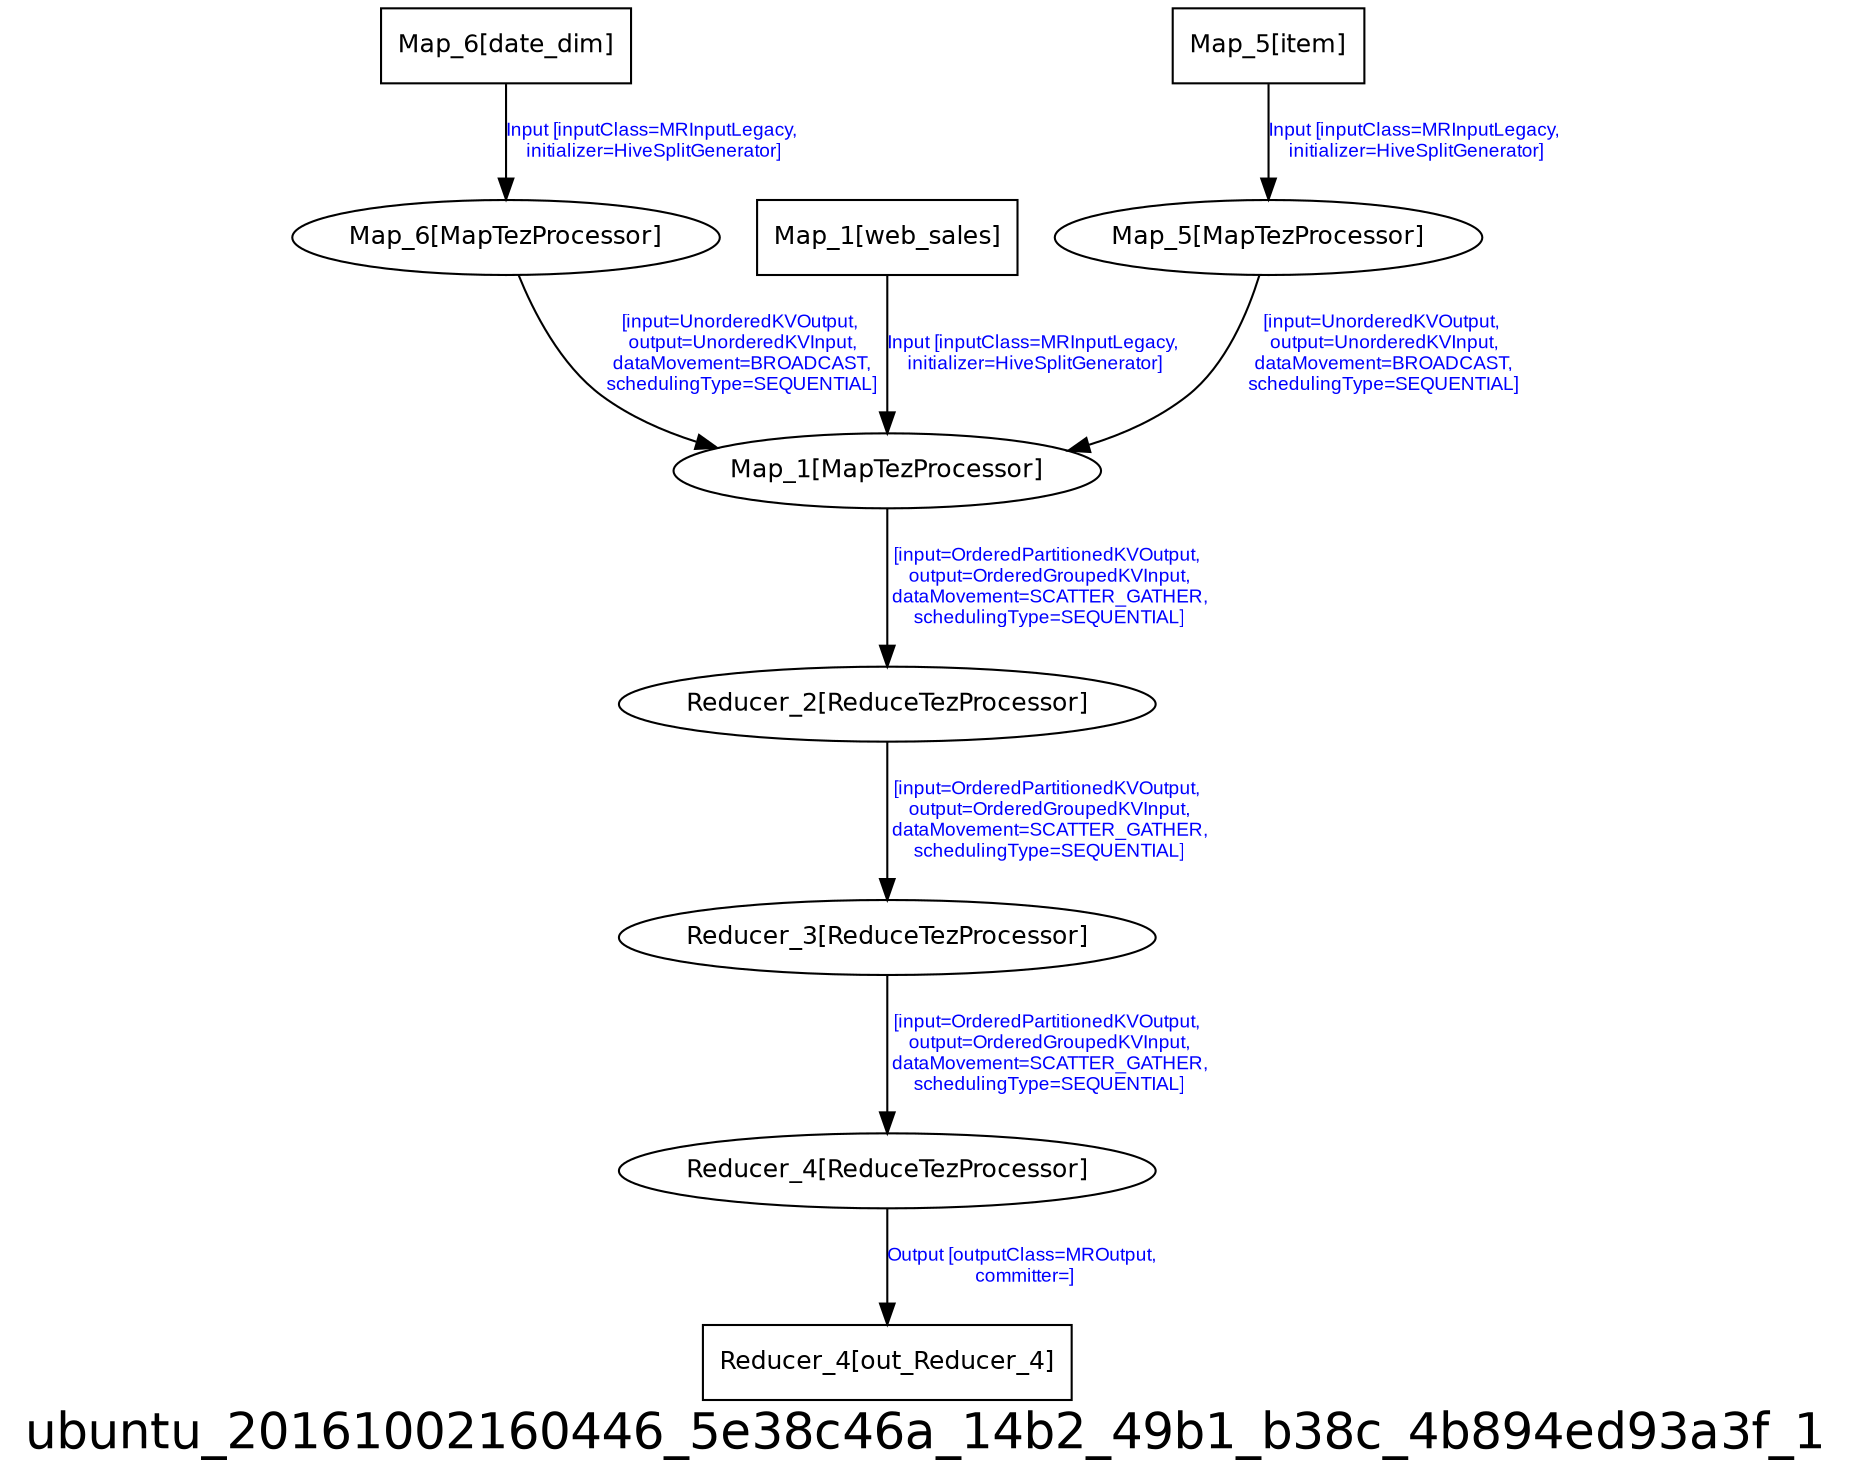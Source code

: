 digraph ubuntu_20161002160446_5e38c46a_14b2_49b1_b38c_4b894ed93a3f_1 {
graph [ label="ubuntu_20161002160446_5e38c46a_14b2_49b1_b38c_4b894ed93a3f_1", fontsize=24, fontname=Helvetica];
node [fontsize=12, fontname=Helvetica];
edge [fontsize=9, fontcolor=blue, fontname=Arial];
"ubuntu_20161002160446_5e38c46a_14b2_49b1_b38c_4b894ed93a3f_1.Map_6_date_dim" [ label = "Map_6[date_dim]", shape = "box" ];
"ubuntu_20161002160446_5e38c46a_14b2_49b1_b38c_4b894ed93a3f_1.Map_6_date_dim" -> "ubuntu_20161002160446_5e38c46a_14b2_49b1_b38c_4b894ed93a3f_1.Map_6" [ label = "Input [inputClass=MRInputLegacy,\n initializer=HiveSplitGenerator]" ];
"ubuntu_20161002160446_5e38c46a_14b2_49b1_b38c_4b894ed93a3f_1.Reducer_3" [ label = "Reducer_3[ReduceTezProcessor]" ];
"ubuntu_20161002160446_5e38c46a_14b2_49b1_b38c_4b894ed93a3f_1.Reducer_3" -> "ubuntu_20161002160446_5e38c46a_14b2_49b1_b38c_4b894ed93a3f_1.Reducer_4" [ label = "[input=OrderedPartitionedKVOutput,\n output=OrderedGroupedKVInput,\n dataMovement=SCATTER_GATHER,\n schedulingType=SEQUENTIAL]" ];
"ubuntu_20161002160446_5e38c46a_14b2_49b1_b38c_4b894ed93a3f_1.Map_6" [ label = "Map_6[MapTezProcessor]" ];
"ubuntu_20161002160446_5e38c46a_14b2_49b1_b38c_4b894ed93a3f_1.Map_6" -> "ubuntu_20161002160446_5e38c46a_14b2_49b1_b38c_4b894ed93a3f_1.Map_1" [ label = "[input=UnorderedKVOutput,\n output=UnorderedKVInput,\n dataMovement=BROADCAST,\n schedulingType=SEQUENTIAL]" ];
"ubuntu_20161002160446_5e38c46a_14b2_49b1_b38c_4b894ed93a3f_1.Reducer_2" [ label = "Reducer_2[ReduceTezProcessor]" ];
"ubuntu_20161002160446_5e38c46a_14b2_49b1_b38c_4b894ed93a3f_1.Reducer_2" -> "ubuntu_20161002160446_5e38c46a_14b2_49b1_b38c_4b894ed93a3f_1.Reducer_3" [ label = "[input=OrderedPartitionedKVOutput,\n output=OrderedGroupedKVInput,\n dataMovement=SCATTER_GATHER,\n schedulingType=SEQUENTIAL]" ];
"ubuntu_20161002160446_5e38c46a_14b2_49b1_b38c_4b894ed93a3f_1.Reducer_4_out_Reducer_4" [ label = "Reducer_4[out_Reducer_4]", shape = "box" ];
"ubuntu_20161002160446_5e38c46a_14b2_49b1_b38c_4b894ed93a3f_1.Map_1_web_sales" [ label = "Map_1[web_sales]", shape = "box" ];
"ubuntu_20161002160446_5e38c46a_14b2_49b1_b38c_4b894ed93a3f_1.Map_1_web_sales" -> "ubuntu_20161002160446_5e38c46a_14b2_49b1_b38c_4b894ed93a3f_1.Map_1" [ label = "Input [inputClass=MRInputLegacy,\n initializer=HiveSplitGenerator]" ];
"ubuntu_20161002160446_5e38c46a_14b2_49b1_b38c_4b894ed93a3f_1.Map_5_item" [ label = "Map_5[item]", shape = "box" ];
"ubuntu_20161002160446_5e38c46a_14b2_49b1_b38c_4b894ed93a3f_1.Map_5_item" -> "ubuntu_20161002160446_5e38c46a_14b2_49b1_b38c_4b894ed93a3f_1.Map_5" [ label = "Input [inputClass=MRInputLegacy,\n initializer=HiveSplitGenerator]" ];
"ubuntu_20161002160446_5e38c46a_14b2_49b1_b38c_4b894ed93a3f_1.Reducer_4" [ label = "Reducer_4[ReduceTezProcessor]" ];
"ubuntu_20161002160446_5e38c46a_14b2_49b1_b38c_4b894ed93a3f_1.Reducer_4" -> "ubuntu_20161002160446_5e38c46a_14b2_49b1_b38c_4b894ed93a3f_1.Reducer_4_out_Reducer_4" [ label = "Output [outputClass=MROutput,\n committer=]" ];
"ubuntu_20161002160446_5e38c46a_14b2_49b1_b38c_4b894ed93a3f_1.Map_1" [ label = "Map_1[MapTezProcessor]" ];
"ubuntu_20161002160446_5e38c46a_14b2_49b1_b38c_4b894ed93a3f_1.Map_1" -> "ubuntu_20161002160446_5e38c46a_14b2_49b1_b38c_4b894ed93a3f_1.Reducer_2" [ label = "[input=OrderedPartitionedKVOutput,\n output=OrderedGroupedKVInput,\n dataMovement=SCATTER_GATHER,\n schedulingType=SEQUENTIAL]" ];
"ubuntu_20161002160446_5e38c46a_14b2_49b1_b38c_4b894ed93a3f_1.Map_5" [ label = "Map_5[MapTezProcessor]" ];
"ubuntu_20161002160446_5e38c46a_14b2_49b1_b38c_4b894ed93a3f_1.Map_5" -> "ubuntu_20161002160446_5e38c46a_14b2_49b1_b38c_4b894ed93a3f_1.Map_1" [ label = "[input=UnorderedKVOutput,\n output=UnorderedKVInput,\n dataMovement=BROADCAST,\n schedulingType=SEQUENTIAL]" ];
}
